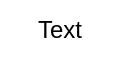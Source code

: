 <mxfile version="21.0.2" type="google"><diagram name="Página-1" id="s5Byd8N2mbGgvFTO-mba"><mxGraphModel grid="1" page="1" gridSize="10" guides="1" tooltips="1" connect="1" arrows="1" fold="1" pageScale="1" pageWidth="827" pageHeight="1169" math="0" shadow="0"><root><mxCell id="0"/><mxCell id="1" parent="0"/><mxCell id="JUacoXmWecL6wUQN-BPa-1" value="Text" style="text;html=1;strokeColor=none;fillColor=none;align=center;verticalAlign=middle;whiteSpace=wrap;rounded=0;" vertex="1" parent="1"><mxGeometry x="20" y="30" width="60" height="30" as="geometry"/></mxCell></root></mxGraphModel></diagram></mxfile>
